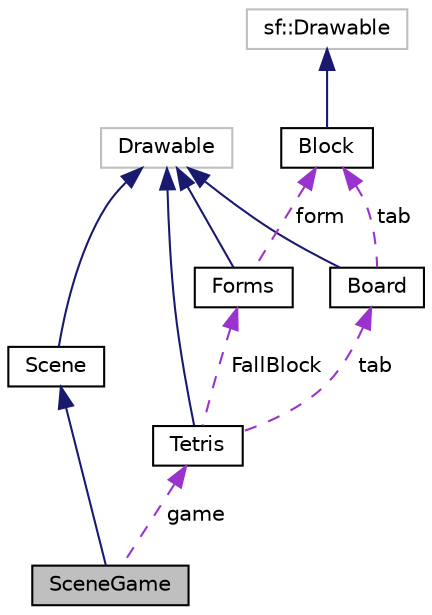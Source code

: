 digraph "SceneGame"
{
  edge [fontname="Helvetica",fontsize="10",labelfontname="Helvetica",labelfontsize="10"];
  node [fontname="Helvetica",fontsize="10",shape=record];
  Node3 [label="SceneGame",height=0.2,width=0.4,color="black", fillcolor="grey75", style="filled", fontcolor="black"];
  Node4 -> Node3 [dir="back",color="midnightblue",fontsize="10",style="solid",fontname="Helvetica"];
  Node4 [label="Scene",height=0.2,width=0.4,color="black", fillcolor="white", style="filled",URL="$class_scene.html"];
  Node5 -> Node4 [dir="back",color="midnightblue",fontsize="10",style="solid",fontname="Helvetica"];
  Node5 [label="Drawable",height=0.2,width=0.4,color="grey75", fillcolor="white", style="filled"];
  Node6 -> Node3 [dir="back",color="darkorchid3",fontsize="10",style="dashed",label=" game" ,fontname="Helvetica"];
  Node6 [label="Tetris",height=0.2,width=0.4,color="black", fillcolor="white", style="filled",URL="$class_tetris.html"];
  Node5 -> Node6 [dir="back",color="midnightblue",fontsize="10",style="solid",fontname="Helvetica"];
  Node7 -> Node6 [dir="back",color="darkorchid3",fontsize="10",style="dashed",label=" tab" ,fontname="Helvetica"];
  Node7 [label="Board",height=0.2,width=0.4,color="black", fillcolor="white", style="filled",URL="$class_board.html"];
  Node5 -> Node7 [dir="back",color="midnightblue",fontsize="10",style="solid",fontname="Helvetica"];
  Node8 -> Node7 [dir="back",color="darkorchid3",fontsize="10",style="dashed",label=" tab" ,fontname="Helvetica"];
  Node8 [label="Block",height=0.2,width=0.4,color="black", fillcolor="white", style="filled",URL="$class_block.html"];
  Node9 -> Node8 [dir="back",color="midnightblue",fontsize="10",style="solid",fontname="Helvetica"];
  Node9 [label="sf::Drawable",height=0.2,width=0.4,color="grey75", fillcolor="white", style="filled"];
  Node10 -> Node6 [dir="back",color="darkorchid3",fontsize="10",style="dashed",label=" FallBlock" ,fontname="Helvetica"];
  Node10 [label="Forms",height=0.2,width=0.4,color="black", fillcolor="white", style="filled",URL="$class_forms.html"];
  Node5 -> Node10 [dir="back",color="midnightblue",fontsize="10",style="solid",fontname="Helvetica"];
  Node8 -> Node10 [dir="back",color="darkorchid3",fontsize="10",style="dashed",label=" form" ,fontname="Helvetica"];
}

